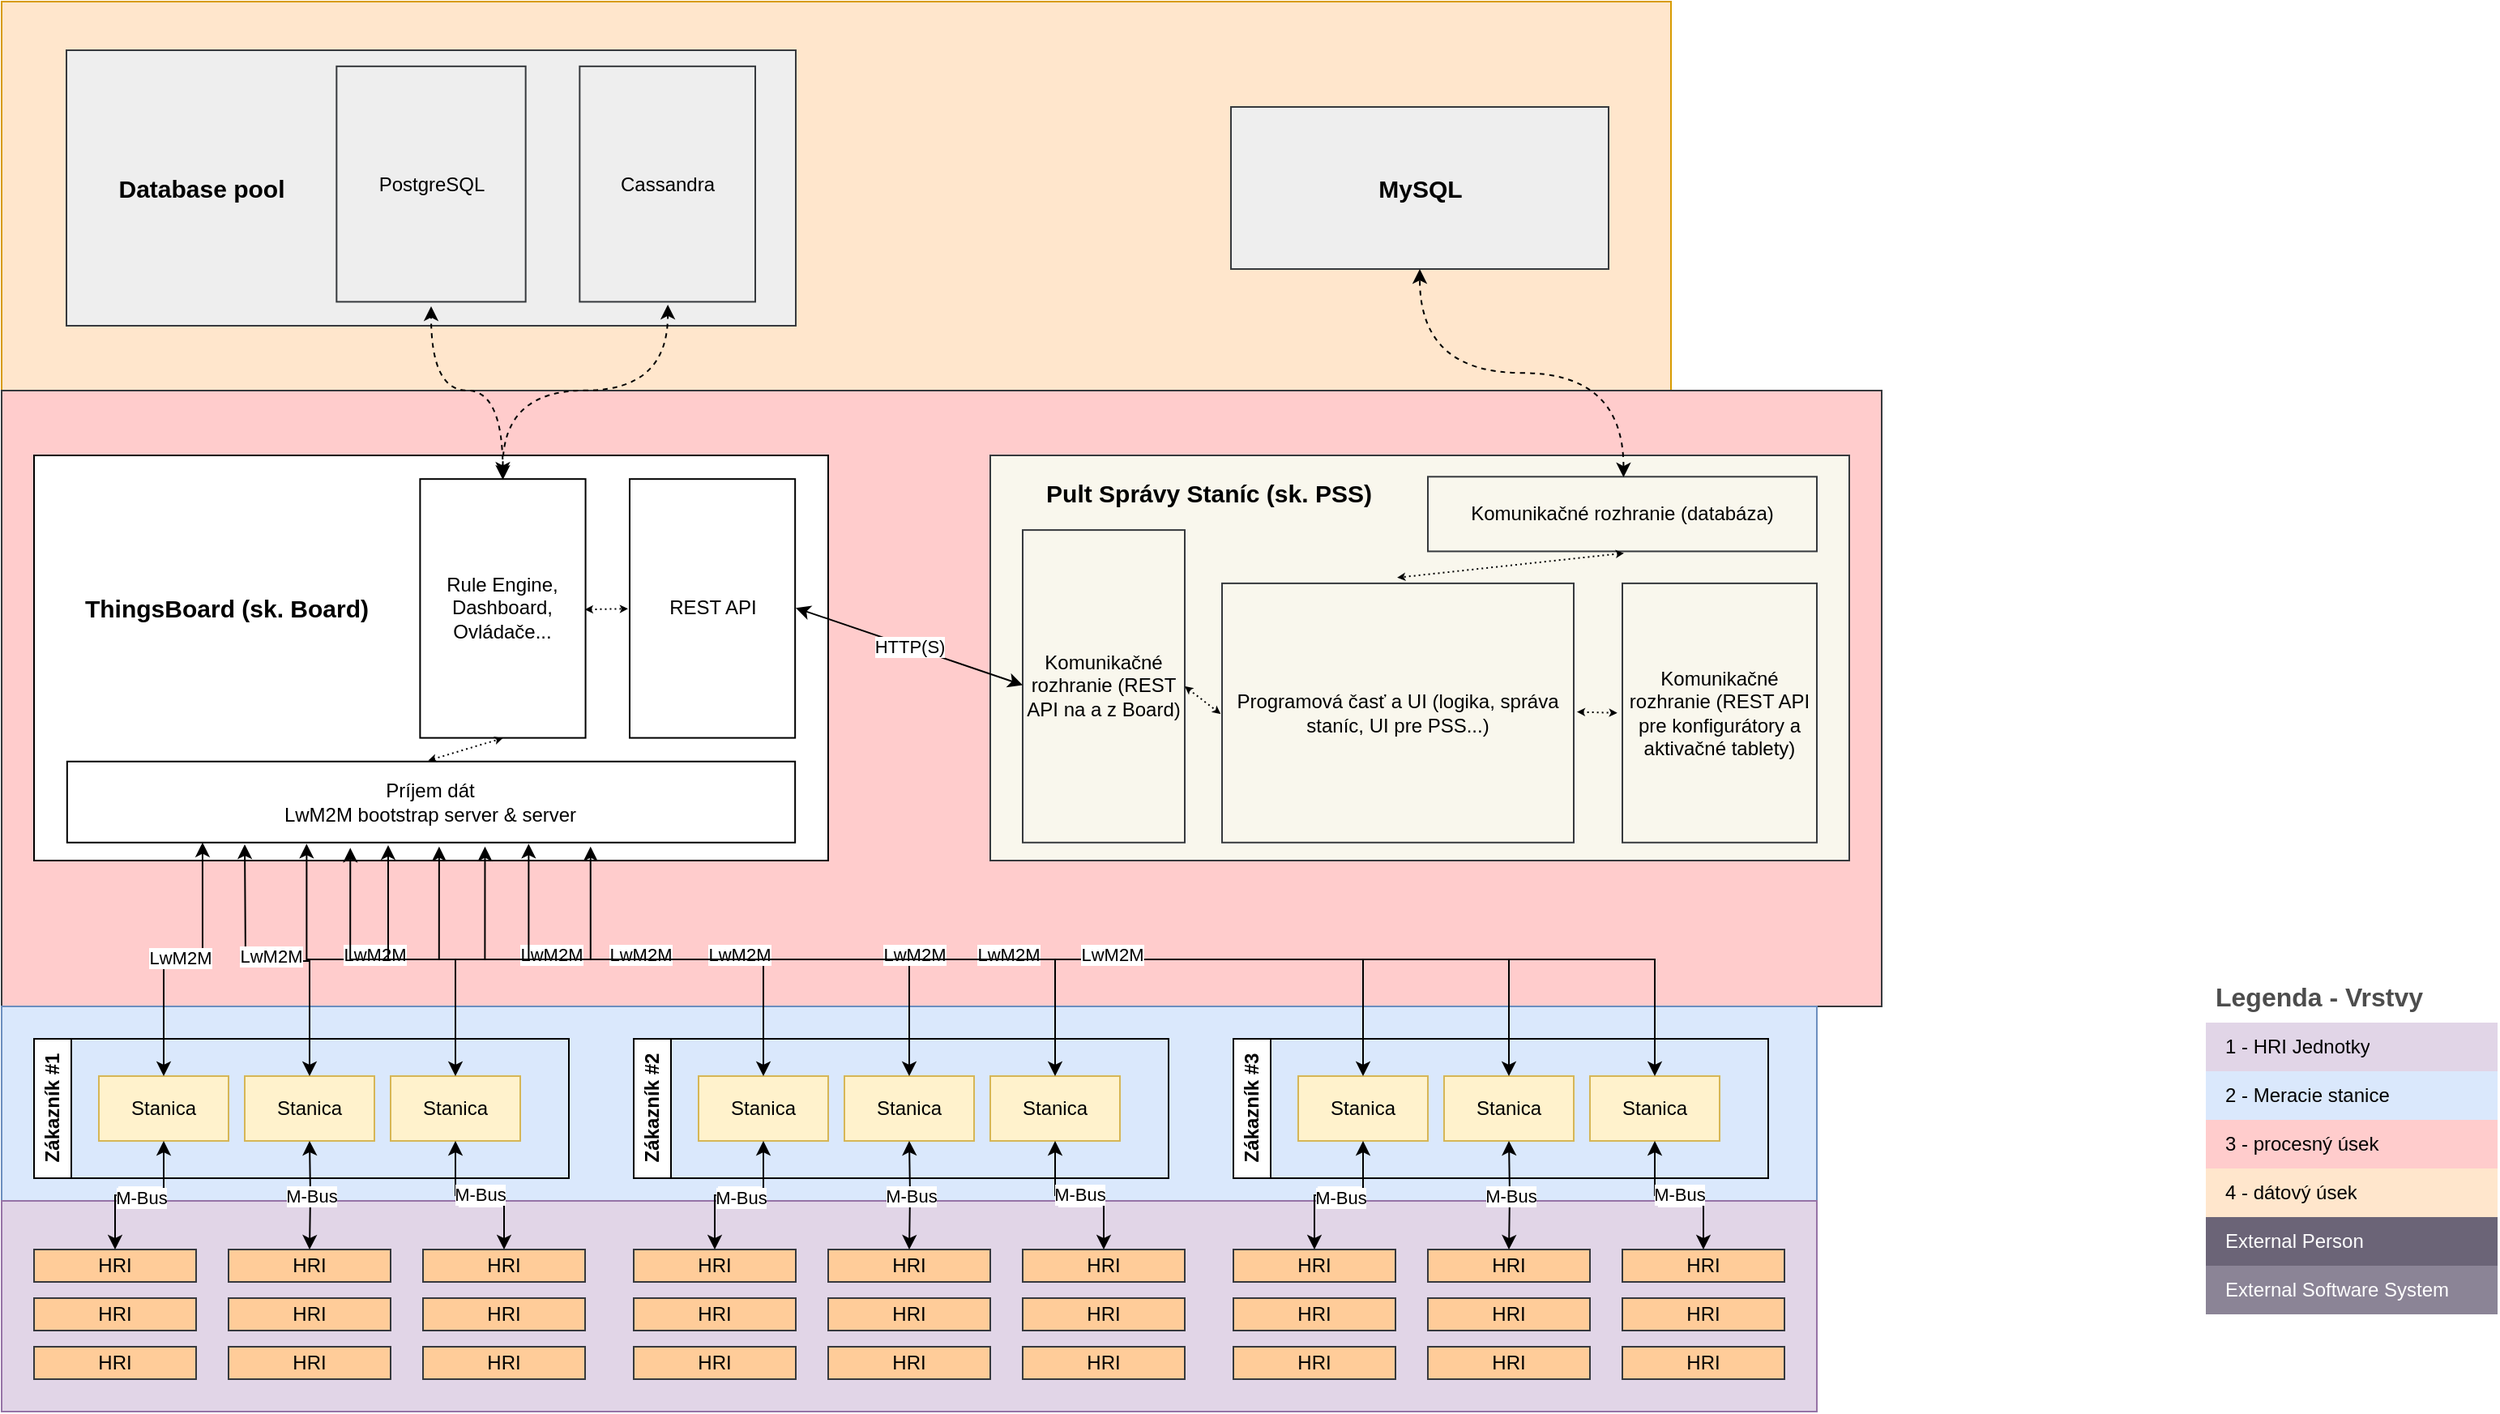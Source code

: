 <mxfile version="21.6.9" type="github">
  <diagram name="Page-1" id="n-vTJbwa5jrU47sz1mU_">
    <mxGraphModel dx="1687" dy="920" grid="1" gridSize="10" guides="1" tooltips="1" connect="1" arrows="1" fold="1" page="1" pageScale="1" pageWidth="1654" pageHeight="1169" math="0" shadow="0">
      <root>
        <mxCell id="0" />
        <mxCell id="1" parent="0" />
        <mxCell id="oxmaoGViPWF4fEeADS45-132" value="" style="rounded=0;whiteSpace=wrap;html=1;fillColor=#ffe6cc;strokeColor=#d79b00;" vertex="1" parent="1">
          <mxGeometry x="30" y="240" width="1030" height="240" as="geometry" />
        </mxCell>
        <mxCell id="oxmaoGViPWF4fEeADS45-131" value="" style="rounded=0;whiteSpace=wrap;html=1;fillColor=#ffcccc;strokeColor=#36393d;" vertex="1" parent="1">
          <mxGeometry x="30" y="480" width="1160" height="380" as="geometry" />
        </mxCell>
        <mxCell id="oxmaoGViPWF4fEeADS45-92" value="" style="rounded=0;whiteSpace=wrap;html=1;fillColor=#dae8fc;strokeColor=#6c8ebf;" vertex="1" parent="1">
          <mxGeometry x="30" y="860" width="1120" height="120" as="geometry" />
        </mxCell>
        <mxCell id="oxmaoGViPWF4fEeADS45-91" value="" style="rounded=0;whiteSpace=wrap;html=1;fillColor=#e1d5e7;strokeColor=#9673a6;" vertex="1" parent="1">
          <mxGeometry x="30" y="980" width="1120" height="130" as="geometry" />
        </mxCell>
        <mxCell id="oxmaoGViPWF4fEeADS45-1" value="Zákazník #1" style="swimlane;horizontal=0;whiteSpace=wrap;html=1;" vertex="1" parent="1">
          <mxGeometry x="50" y="880" width="330" height="86" as="geometry" />
        </mxCell>
        <mxCell id="oxmaoGViPWF4fEeADS45-14" value="Stanica" style="whiteSpace=wrap;html=1;align=center;fillColor=#fff2cc;strokeColor=#d6b656;" vertex="1" parent="oxmaoGViPWF4fEeADS45-1">
          <mxGeometry x="40" y="23" width="80" height="40" as="geometry" />
        </mxCell>
        <mxCell id="oxmaoGViPWF4fEeADS45-17" value="Stanica" style="whiteSpace=wrap;html=1;align=center;fillColor=#fff2cc;strokeColor=#d6b656;" vertex="1" parent="oxmaoGViPWF4fEeADS45-1">
          <mxGeometry x="130" y="23" width="80" height="40" as="geometry" />
        </mxCell>
        <mxCell id="oxmaoGViPWF4fEeADS45-18" value="Stanica" style="whiteSpace=wrap;html=1;align=center;fillColor=#fff2cc;strokeColor=#d6b656;" vertex="1" parent="oxmaoGViPWF4fEeADS45-1">
          <mxGeometry x="220" y="23" width="80" height="40" as="geometry" />
        </mxCell>
        <mxCell id="oxmaoGViPWF4fEeADS45-15" value="" style="group" vertex="1" connectable="0" parent="1">
          <mxGeometry x="50" y="1010" width="100" height="80" as="geometry" />
        </mxCell>
        <mxCell id="oxmaoGViPWF4fEeADS45-9" value="HRI" style="whiteSpace=wrap;html=1;align=center;fillColor=#ffcc99;strokeColor=#36393d;" vertex="1" parent="oxmaoGViPWF4fEeADS45-15">
          <mxGeometry width="100" height="20" as="geometry" />
        </mxCell>
        <mxCell id="oxmaoGViPWF4fEeADS45-10" value="HRI" style="whiteSpace=wrap;html=1;align=center;fillColor=#ffcc99;strokeColor=#36393d;" vertex="1" parent="oxmaoGViPWF4fEeADS45-15">
          <mxGeometry y="30" width="100" height="20" as="geometry" />
        </mxCell>
        <mxCell id="oxmaoGViPWF4fEeADS45-11" value="HRI" style="whiteSpace=wrap;html=1;align=center;fillColor=#ffcc99;strokeColor=#36393d;" vertex="1" parent="oxmaoGViPWF4fEeADS45-15">
          <mxGeometry y="60" width="100" height="20" as="geometry" />
        </mxCell>
        <mxCell id="oxmaoGViPWF4fEeADS45-20" value="" style="group" vertex="1" connectable="0" parent="1">
          <mxGeometry x="170" y="1010" width="100" height="80" as="geometry" />
        </mxCell>
        <mxCell id="oxmaoGViPWF4fEeADS45-21" value="HRI" style="whiteSpace=wrap;html=1;align=center;fillColor=#ffcc99;strokeColor=#36393d;" vertex="1" parent="oxmaoGViPWF4fEeADS45-20">
          <mxGeometry width="100" height="20" as="geometry" />
        </mxCell>
        <mxCell id="oxmaoGViPWF4fEeADS45-22" value="HRI" style="whiteSpace=wrap;html=1;align=center;fillColor=#ffcc99;strokeColor=#36393d;" vertex="1" parent="oxmaoGViPWF4fEeADS45-20">
          <mxGeometry y="30" width="100" height="20" as="geometry" />
        </mxCell>
        <mxCell id="oxmaoGViPWF4fEeADS45-23" value="HRI" style="whiteSpace=wrap;html=1;align=center;fillColor=#ffcc99;strokeColor=#36393d;" vertex="1" parent="oxmaoGViPWF4fEeADS45-20">
          <mxGeometry y="60" width="100" height="20" as="geometry" />
        </mxCell>
        <mxCell id="oxmaoGViPWF4fEeADS45-24" value="" style="group" vertex="1" connectable="0" parent="1">
          <mxGeometry x="290" y="1010" width="100" height="80" as="geometry" />
        </mxCell>
        <mxCell id="oxmaoGViPWF4fEeADS45-25" value="HRI" style="whiteSpace=wrap;html=1;align=center;fillColor=#ffcc99;strokeColor=#36393d;" vertex="1" parent="oxmaoGViPWF4fEeADS45-24">
          <mxGeometry width="100" height="20" as="geometry" />
        </mxCell>
        <mxCell id="oxmaoGViPWF4fEeADS45-26" value="HRI" style="whiteSpace=wrap;html=1;align=center;fillColor=#ffcc99;strokeColor=#36393d;" vertex="1" parent="oxmaoGViPWF4fEeADS45-24">
          <mxGeometry y="30" width="100" height="20" as="geometry" />
        </mxCell>
        <mxCell id="oxmaoGViPWF4fEeADS45-27" value="HRI" style="whiteSpace=wrap;html=1;align=center;fillColor=#ffcc99;strokeColor=#36393d;" vertex="1" parent="oxmaoGViPWF4fEeADS45-24">
          <mxGeometry y="60" width="100" height="20" as="geometry" />
        </mxCell>
        <mxCell id="oxmaoGViPWF4fEeADS45-30" value="" style="endArrow=classic;html=1;rounded=0;exitX=0.5;exitY=0;exitDx=0;exitDy=0;entryX=0.5;entryY=1;entryDx=0;entryDy=0;edgeStyle=orthogonalEdgeStyle;startArrow=classic;startFill=1;" edge="1" parent="1" source="oxmaoGViPWF4fEeADS45-9" target="oxmaoGViPWF4fEeADS45-14">
          <mxGeometry relative="1" as="geometry">
            <mxPoint x="100" y="990" as="sourcePoint" />
            <mxPoint x="200" y="990" as="targetPoint" />
          </mxGeometry>
        </mxCell>
        <mxCell id="oxmaoGViPWF4fEeADS45-31" value="Label" style="edgeLabel;resizable=0;html=1;align=center;verticalAlign=middle;" connectable="0" vertex="1" parent="oxmaoGViPWF4fEeADS45-30">
          <mxGeometry relative="1" as="geometry" />
        </mxCell>
        <mxCell id="oxmaoGViPWF4fEeADS45-32" value="M-Bus" style="edgeLabel;html=1;align=center;verticalAlign=middle;resizable=0;points=[];" vertex="1" connectable="0" parent="oxmaoGViPWF4fEeADS45-30">
          <mxGeometry x="0.012" y="-1" relative="1" as="geometry">
            <mxPoint as="offset" />
          </mxGeometry>
        </mxCell>
        <mxCell id="oxmaoGViPWF4fEeADS45-34" value="" style="endArrow=classic;html=1;rounded=0;entryX=0.5;entryY=1;entryDx=0;entryDy=0;edgeStyle=orthogonalEdgeStyle;startArrow=classic;startFill=1;" edge="1" parent="1" target="oxmaoGViPWF4fEeADS45-17">
          <mxGeometry relative="1" as="geometry">
            <mxPoint x="220" y="1010" as="sourcePoint" />
            <mxPoint x="190" y="950" as="targetPoint" />
          </mxGeometry>
        </mxCell>
        <mxCell id="oxmaoGViPWF4fEeADS45-35" value="Label" style="edgeLabel;resizable=0;html=1;align=center;verticalAlign=middle;" connectable="0" vertex="1" parent="oxmaoGViPWF4fEeADS45-34">
          <mxGeometry relative="1" as="geometry" />
        </mxCell>
        <mxCell id="oxmaoGViPWF4fEeADS45-36" value="M-Bus" style="edgeLabel;html=1;align=center;verticalAlign=middle;resizable=0;points=[];" vertex="1" connectable="0" parent="oxmaoGViPWF4fEeADS45-34">
          <mxGeometry x="0.012" y="-1" relative="1" as="geometry">
            <mxPoint as="offset" />
          </mxGeometry>
        </mxCell>
        <mxCell id="oxmaoGViPWF4fEeADS45-37" value="" style="endArrow=classic;html=1;rounded=0;entryX=0.5;entryY=1;entryDx=0;entryDy=0;edgeStyle=orthogonalEdgeStyle;startArrow=classic;startFill=1;exitX=0.5;exitY=0;exitDx=0;exitDy=0;" edge="1" parent="1" source="oxmaoGViPWF4fEeADS45-25" target="oxmaoGViPWF4fEeADS45-18">
          <mxGeometry relative="1" as="geometry">
            <mxPoint x="230" y="1020" as="sourcePoint" />
            <mxPoint x="230" y="950" as="targetPoint" />
          </mxGeometry>
        </mxCell>
        <mxCell id="oxmaoGViPWF4fEeADS45-38" value="Label" style="edgeLabel;resizable=0;html=1;align=center;verticalAlign=middle;" connectable="0" vertex="1" parent="oxmaoGViPWF4fEeADS45-37">
          <mxGeometry relative="1" as="geometry" />
        </mxCell>
        <mxCell id="oxmaoGViPWF4fEeADS45-39" value="M-Bus" style="edgeLabel;html=1;align=center;verticalAlign=middle;resizable=0;points=[];" vertex="1" connectable="0" parent="oxmaoGViPWF4fEeADS45-37">
          <mxGeometry x="0.012" y="-1" relative="1" as="geometry">
            <mxPoint as="offset" />
          </mxGeometry>
        </mxCell>
        <mxCell id="oxmaoGViPWF4fEeADS45-41" value="Zákazník #2" style="swimlane;horizontal=0;whiteSpace=wrap;html=1;" vertex="1" parent="1">
          <mxGeometry x="420" y="880" width="330" height="86" as="geometry" />
        </mxCell>
        <mxCell id="oxmaoGViPWF4fEeADS45-42" value="Stanica" style="whiteSpace=wrap;html=1;align=center;fillColor=#fff2cc;strokeColor=#d6b656;" vertex="1" parent="oxmaoGViPWF4fEeADS45-41">
          <mxGeometry x="40" y="23" width="80" height="40" as="geometry" />
        </mxCell>
        <mxCell id="oxmaoGViPWF4fEeADS45-43" value="Stanica" style="whiteSpace=wrap;html=1;align=center;fillColor=#fff2cc;strokeColor=#d6b656;" vertex="1" parent="oxmaoGViPWF4fEeADS45-41">
          <mxGeometry x="130" y="23" width="80" height="40" as="geometry" />
        </mxCell>
        <mxCell id="oxmaoGViPWF4fEeADS45-44" value="Stanica" style="whiteSpace=wrap;html=1;align=center;fillColor=#fff2cc;strokeColor=#d6b656;" vertex="1" parent="oxmaoGViPWF4fEeADS45-41">
          <mxGeometry x="220" y="23" width="80" height="40" as="geometry" />
        </mxCell>
        <mxCell id="oxmaoGViPWF4fEeADS45-45" value="" style="group" vertex="1" connectable="0" parent="1">
          <mxGeometry x="420" y="1010" width="100" height="80" as="geometry" />
        </mxCell>
        <mxCell id="oxmaoGViPWF4fEeADS45-46" value="HRI" style="whiteSpace=wrap;html=1;align=center;fillColor=#ffcc99;strokeColor=#36393d;" vertex="1" parent="oxmaoGViPWF4fEeADS45-45">
          <mxGeometry width="100" height="20" as="geometry" />
        </mxCell>
        <mxCell id="oxmaoGViPWF4fEeADS45-47" value="HRI" style="whiteSpace=wrap;html=1;align=center;fillColor=#ffcc99;strokeColor=#36393d;" vertex="1" parent="oxmaoGViPWF4fEeADS45-45">
          <mxGeometry y="30" width="100" height="20" as="geometry" />
        </mxCell>
        <mxCell id="oxmaoGViPWF4fEeADS45-48" value="HRI" style="whiteSpace=wrap;html=1;align=center;fillColor=#ffcc99;strokeColor=#36393d;" vertex="1" parent="oxmaoGViPWF4fEeADS45-45">
          <mxGeometry y="60" width="100" height="20" as="geometry" />
        </mxCell>
        <mxCell id="oxmaoGViPWF4fEeADS45-49" value="" style="group" vertex="1" connectable="0" parent="1">
          <mxGeometry x="540" y="1010" width="100" height="80" as="geometry" />
        </mxCell>
        <mxCell id="oxmaoGViPWF4fEeADS45-50" value="HRI" style="whiteSpace=wrap;html=1;align=center;fillColor=#ffcc99;strokeColor=#36393d;" vertex="1" parent="oxmaoGViPWF4fEeADS45-49">
          <mxGeometry width="100" height="20" as="geometry" />
        </mxCell>
        <mxCell id="oxmaoGViPWF4fEeADS45-51" value="HRI" style="whiteSpace=wrap;html=1;align=center;fillColor=#ffcc99;strokeColor=#36393d;" vertex="1" parent="oxmaoGViPWF4fEeADS45-49">
          <mxGeometry y="30" width="100" height="20" as="geometry" />
        </mxCell>
        <mxCell id="oxmaoGViPWF4fEeADS45-52" value="HRI" style="whiteSpace=wrap;html=1;align=center;fillColor=#ffcc99;strokeColor=#36393d;" vertex="1" parent="oxmaoGViPWF4fEeADS45-49">
          <mxGeometry y="60" width="100" height="20" as="geometry" />
        </mxCell>
        <mxCell id="oxmaoGViPWF4fEeADS45-53" value="" style="group" vertex="1" connectable="0" parent="1">
          <mxGeometry x="660" y="1010" width="100" height="80" as="geometry" />
        </mxCell>
        <mxCell id="oxmaoGViPWF4fEeADS45-54" value="HRI" style="whiteSpace=wrap;html=1;align=center;fillColor=#ffcc99;strokeColor=#36393d;" vertex="1" parent="oxmaoGViPWF4fEeADS45-53">
          <mxGeometry width="100" height="20" as="geometry" />
        </mxCell>
        <mxCell id="oxmaoGViPWF4fEeADS45-55" value="HRI" style="whiteSpace=wrap;html=1;align=center;fillColor=#ffcc99;strokeColor=#36393d;" vertex="1" parent="oxmaoGViPWF4fEeADS45-53">
          <mxGeometry y="30" width="100" height="20" as="geometry" />
        </mxCell>
        <mxCell id="oxmaoGViPWF4fEeADS45-56" value="HRI" style="whiteSpace=wrap;html=1;align=center;fillColor=#ffcc99;strokeColor=#36393d;" vertex="1" parent="oxmaoGViPWF4fEeADS45-53">
          <mxGeometry y="60" width="100" height="20" as="geometry" />
        </mxCell>
        <mxCell id="oxmaoGViPWF4fEeADS45-57" value="" style="endArrow=classic;html=1;rounded=0;exitX=0.5;exitY=0;exitDx=0;exitDy=0;entryX=0.5;entryY=1;entryDx=0;entryDy=0;edgeStyle=orthogonalEdgeStyle;startArrow=classic;startFill=1;" edge="1" parent="1" source="oxmaoGViPWF4fEeADS45-46" target="oxmaoGViPWF4fEeADS45-42">
          <mxGeometry relative="1" as="geometry">
            <mxPoint x="470" y="990" as="sourcePoint" />
            <mxPoint x="570" y="990" as="targetPoint" />
          </mxGeometry>
        </mxCell>
        <mxCell id="oxmaoGViPWF4fEeADS45-58" value="Label" style="edgeLabel;resizable=0;html=1;align=center;verticalAlign=middle;" connectable="0" vertex="1" parent="oxmaoGViPWF4fEeADS45-57">
          <mxGeometry relative="1" as="geometry" />
        </mxCell>
        <mxCell id="oxmaoGViPWF4fEeADS45-59" value="M-Bus" style="edgeLabel;html=1;align=center;verticalAlign=middle;resizable=0;points=[];" vertex="1" connectable="0" parent="oxmaoGViPWF4fEeADS45-57">
          <mxGeometry x="0.012" y="-1" relative="1" as="geometry">
            <mxPoint as="offset" />
          </mxGeometry>
        </mxCell>
        <mxCell id="oxmaoGViPWF4fEeADS45-60" value="" style="endArrow=classic;html=1;rounded=0;entryX=0.5;entryY=1;entryDx=0;entryDy=0;edgeStyle=orthogonalEdgeStyle;startArrow=classic;startFill=1;" edge="1" parent="1" target="oxmaoGViPWF4fEeADS45-43">
          <mxGeometry relative="1" as="geometry">
            <mxPoint x="590" y="1010" as="sourcePoint" />
            <mxPoint x="560" y="950" as="targetPoint" />
          </mxGeometry>
        </mxCell>
        <mxCell id="oxmaoGViPWF4fEeADS45-61" value="Label" style="edgeLabel;resizable=0;html=1;align=center;verticalAlign=middle;" connectable="0" vertex="1" parent="oxmaoGViPWF4fEeADS45-60">
          <mxGeometry relative="1" as="geometry" />
        </mxCell>
        <mxCell id="oxmaoGViPWF4fEeADS45-62" value="M-Bus" style="edgeLabel;html=1;align=center;verticalAlign=middle;resizable=0;points=[];" vertex="1" connectable="0" parent="oxmaoGViPWF4fEeADS45-60">
          <mxGeometry x="0.012" y="-1" relative="1" as="geometry">
            <mxPoint as="offset" />
          </mxGeometry>
        </mxCell>
        <mxCell id="oxmaoGViPWF4fEeADS45-63" value="" style="endArrow=classic;html=1;rounded=0;entryX=0.5;entryY=1;entryDx=0;entryDy=0;edgeStyle=orthogonalEdgeStyle;startArrow=classic;startFill=1;exitX=0.5;exitY=0;exitDx=0;exitDy=0;" edge="1" parent="1" source="oxmaoGViPWF4fEeADS45-54" target="oxmaoGViPWF4fEeADS45-44">
          <mxGeometry relative="1" as="geometry">
            <mxPoint x="600" y="1020" as="sourcePoint" />
            <mxPoint x="600" y="950" as="targetPoint" />
          </mxGeometry>
        </mxCell>
        <mxCell id="oxmaoGViPWF4fEeADS45-64" value="Label" style="edgeLabel;resizable=0;html=1;align=center;verticalAlign=middle;" connectable="0" vertex="1" parent="oxmaoGViPWF4fEeADS45-63">
          <mxGeometry relative="1" as="geometry" />
        </mxCell>
        <mxCell id="oxmaoGViPWF4fEeADS45-65" value="M-Bus" style="edgeLabel;html=1;align=center;verticalAlign=middle;resizable=0;points=[];" vertex="1" connectable="0" parent="oxmaoGViPWF4fEeADS45-63">
          <mxGeometry x="0.012" y="-1" relative="1" as="geometry">
            <mxPoint as="offset" />
          </mxGeometry>
        </mxCell>
        <mxCell id="oxmaoGViPWF4fEeADS45-66" value="Zákazník #3" style="swimlane;horizontal=0;whiteSpace=wrap;html=1;" vertex="1" parent="1">
          <mxGeometry x="790" y="880" width="330" height="86" as="geometry" />
        </mxCell>
        <mxCell id="oxmaoGViPWF4fEeADS45-67" value="Stanica" style="whiteSpace=wrap;html=1;align=center;fillColor=#fff2cc;strokeColor=#d6b656;" vertex="1" parent="oxmaoGViPWF4fEeADS45-66">
          <mxGeometry x="40" y="23" width="80" height="40" as="geometry" />
        </mxCell>
        <mxCell id="oxmaoGViPWF4fEeADS45-68" value="Stanica" style="whiteSpace=wrap;html=1;align=center;fillColor=#fff2cc;strokeColor=#d6b656;" vertex="1" parent="oxmaoGViPWF4fEeADS45-66">
          <mxGeometry x="130" y="23" width="80" height="40" as="geometry" />
        </mxCell>
        <mxCell id="oxmaoGViPWF4fEeADS45-69" value="Stanica" style="whiteSpace=wrap;html=1;align=center;fillColor=#fff2cc;strokeColor=#d6b656;" vertex="1" parent="oxmaoGViPWF4fEeADS45-66">
          <mxGeometry x="220" y="23" width="80" height="40" as="geometry" />
        </mxCell>
        <mxCell id="oxmaoGViPWF4fEeADS45-70" value="" style="group" vertex="1" connectable="0" parent="1">
          <mxGeometry x="790" y="1010" width="100" height="80" as="geometry" />
        </mxCell>
        <mxCell id="oxmaoGViPWF4fEeADS45-71" value="HRI" style="whiteSpace=wrap;html=1;align=center;fillColor=#ffcc99;strokeColor=#36393d;" vertex="1" parent="oxmaoGViPWF4fEeADS45-70">
          <mxGeometry width="100" height="20" as="geometry" />
        </mxCell>
        <mxCell id="oxmaoGViPWF4fEeADS45-72" value="HRI" style="whiteSpace=wrap;html=1;align=center;fillColor=#ffcc99;strokeColor=#36393d;" vertex="1" parent="oxmaoGViPWF4fEeADS45-70">
          <mxGeometry y="30" width="100" height="20" as="geometry" />
        </mxCell>
        <mxCell id="oxmaoGViPWF4fEeADS45-73" value="HRI" style="whiteSpace=wrap;html=1;align=center;fillColor=#ffcc99;strokeColor=#36393d;" vertex="1" parent="oxmaoGViPWF4fEeADS45-70">
          <mxGeometry y="60" width="100" height="20" as="geometry" />
        </mxCell>
        <mxCell id="oxmaoGViPWF4fEeADS45-74" value="" style="group" vertex="1" connectable="0" parent="1">
          <mxGeometry x="910" y="1010" width="100" height="80" as="geometry" />
        </mxCell>
        <mxCell id="oxmaoGViPWF4fEeADS45-75" value="HRI" style="whiteSpace=wrap;html=1;align=center;fillColor=#ffcc99;strokeColor=#36393d;" vertex="1" parent="oxmaoGViPWF4fEeADS45-74">
          <mxGeometry width="100" height="20" as="geometry" />
        </mxCell>
        <mxCell id="oxmaoGViPWF4fEeADS45-76" value="HRI" style="whiteSpace=wrap;html=1;align=center;fillColor=#ffcc99;strokeColor=#36393d;" vertex="1" parent="oxmaoGViPWF4fEeADS45-74">
          <mxGeometry y="30" width="100" height="20" as="geometry" />
        </mxCell>
        <mxCell id="oxmaoGViPWF4fEeADS45-77" value="HRI" style="whiteSpace=wrap;html=1;align=center;fillColor=#ffcc99;strokeColor=#36393d;" vertex="1" parent="oxmaoGViPWF4fEeADS45-74">
          <mxGeometry y="60" width="100" height="20" as="geometry" />
        </mxCell>
        <mxCell id="oxmaoGViPWF4fEeADS45-78" value="" style="group" vertex="1" connectable="0" parent="1">
          <mxGeometry x="1030" y="1010" width="100" height="80" as="geometry" />
        </mxCell>
        <mxCell id="oxmaoGViPWF4fEeADS45-79" value="HRI" style="whiteSpace=wrap;html=1;align=center;fillColor=#ffcc99;strokeColor=#36393d;" vertex="1" parent="oxmaoGViPWF4fEeADS45-78">
          <mxGeometry width="100" height="20" as="geometry" />
        </mxCell>
        <mxCell id="oxmaoGViPWF4fEeADS45-80" value="HRI" style="whiteSpace=wrap;html=1;align=center;fillColor=#ffcc99;strokeColor=#36393d;" vertex="1" parent="oxmaoGViPWF4fEeADS45-78">
          <mxGeometry y="30" width="100" height="20" as="geometry" />
        </mxCell>
        <mxCell id="oxmaoGViPWF4fEeADS45-81" value="HRI" style="whiteSpace=wrap;html=1;align=center;fillColor=#ffcc99;strokeColor=#36393d;" vertex="1" parent="oxmaoGViPWF4fEeADS45-78">
          <mxGeometry y="60" width="100" height="20" as="geometry" />
        </mxCell>
        <mxCell id="oxmaoGViPWF4fEeADS45-82" value="" style="endArrow=classic;html=1;rounded=0;exitX=0.5;exitY=0;exitDx=0;exitDy=0;entryX=0.5;entryY=1;entryDx=0;entryDy=0;edgeStyle=orthogonalEdgeStyle;startArrow=classic;startFill=1;" edge="1" parent="1" source="oxmaoGViPWF4fEeADS45-71" target="oxmaoGViPWF4fEeADS45-67">
          <mxGeometry relative="1" as="geometry">
            <mxPoint x="840" y="990" as="sourcePoint" />
            <mxPoint x="940" y="990" as="targetPoint" />
          </mxGeometry>
        </mxCell>
        <mxCell id="oxmaoGViPWF4fEeADS45-83" value="Label" style="edgeLabel;resizable=0;html=1;align=center;verticalAlign=middle;" connectable="0" vertex="1" parent="oxmaoGViPWF4fEeADS45-82">
          <mxGeometry relative="1" as="geometry" />
        </mxCell>
        <mxCell id="oxmaoGViPWF4fEeADS45-84" value="M-Bus" style="edgeLabel;html=1;align=center;verticalAlign=middle;resizable=0;points=[];" vertex="1" connectable="0" parent="oxmaoGViPWF4fEeADS45-82">
          <mxGeometry x="0.012" y="-1" relative="1" as="geometry">
            <mxPoint as="offset" />
          </mxGeometry>
        </mxCell>
        <mxCell id="oxmaoGViPWF4fEeADS45-85" value="" style="endArrow=classic;html=1;rounded=0;entryX=0.5;entryY=1;entryDx=0;entryDy=0;edgeStyle=orthogonalEdgeStyle;startArrow=classic;startFill=1;" edge="1" parent="1" target="oxmaoGViPWF4fEeADS45-68">
          <mxGeometry relative="1" as="geometry">
            <mxPoint x="960" y="1010" as="sourcePoint" />
            <mxPoint x="930" y="950" as="targetPoint" />
          </mxGeometry>
        </mxCell>
        <mxCell id="oxmaoGViPWF4fEeADS45-86" value="Label" style="edgeLabel;resizable=0;html=1;align=center;verticalAlign=middle;" connectable="0" vertex="1" parent="oxmaoGViPWF4fEeADS45-85">
          <mxGeometry relative="1" as="geometry" />
        </mxCell>
        <mxCell id="oxmaoGViPWF4fEeADS45-87" value="M-Bus" style="edgeLabel;html=1;align=center;verticalAlign=middle;resizable=0;points=[];" vertex="1" connectable="0" parent="oxmaoGViPWF4fEeADS45-85">
          <mxGeometry x="0.012" y="-1" relative="1" as="geometry">
            <mxPoint as="offset" />
          </mxGeometry>
        </mxCell>
        <mxCell id="oxmaoGViPWF4fEeADS45-88" value="" style="endArrow=classic;html=1;rounded=0;entryX=0.5;entryY=1;entryDx=0;entryDy=0;edgeStyle=orthogonalEdgeStyle;startArrow=classic;startFill=1;exitX=0.5;exitY=0;exitDx=0;exitDy=0;" edge="1" parent="1" source="oxmaoGViPWF4fEeADS45-79" target="oxmaoGViPWF4fEeADS45-69">
          <mxGeometry relative="1" as="geometry">
            <mxPoint x="970" y="1020" as="sourcePoint" />
            <mxPoint x="970" y="950" as="targetPoint" />
          </mxGeometry>
        </mxCell>
        <mxCell id="oxmaoGViPWF4fEeADS45-89" value="Label" style="edgeLabel;resizable=0;html=1;align=center;verticalAlign=middle;" connectable="0" vertex="1" parent="oxmaoGViPWF4fEeADS45-88">
          <mxGeometry relative="1" as="geometry" />
        </mxCell>
        <mxCell id="oxmaoGViPWF4fEeADS45-90" value="M-Bus" style="edgeLabel;html=1;align=center;verticalAlign=middle;resizable=0;points=[];" vertex="1" connectable="0" parent="oxmaoGViPWF4fEeADS45-88">
          <mxGeometry x="0.012" y="-1" relative="1" as="geometry">
            <mxPoint as="offset" />
          </mxGeometry>
        </mxCell>
        <mxCell id="oxmaoGViPWF4fEeADS45-93" value="Legenda - Vrstvy" style="shape=table;startSize=30;container=1;collapsible=0;childLayout=tableLayout;fontSize=16;align=left;verticalAlign=top;fillColor=none;strokeColor=none;fontColor=#4D4D4D;fontStyle=1;spacingLeft=6;spacing=0;resizable=0;" vertex="1" parent="1">
          <mxGeometry x="1390" y="840" width="180" height="210" as="geometry" />
        </mxCell>
        <mxCell id="oxmaoGViPWF4fEeADS45-94" value="" style="shape=tableRow;horizontal=0;startSize=0;swimlaneHead=0;swimlaneBody=0;strokeColor=inherit;top=0;left=0;bottom=0;right=0;collapsible=0;dropTarget=0;fillColor=none;points=[[0,0.5],[1,0.5]];portConstraint=eastwest;fontSize=12;" vertex="1" parent="oxmaoGViPWF4fEeADS45-93">
          <mxGeometry y="30" width="180" height="30" as="geometry" />
        </mxCell>
        <mxCell id="oxmaoGViPWF4fEeADS45-95" value="1 - HRI Jednotky" style="shape=partialRectangle;html=1;whiteSpace=wrap;connectable=0;strokeColor=#9673a6;overflow=hidden;fillColor=#e1d5e7;top=0;left=0;bottom=0;right=0;pointerEvents=1;fontSize=12;align=left;spacingLeft=10;spacingRight=4;" vertex="1" parent="oxmaoGViPWF4fEeADS45-94">
          <mxGeometry width="180" height="30" as="geometry">
            <mxRectangle width="180" height="30" as="alternateBounds" />
          </mxGeometry>
        </mxCell>
        <mxCell id="oxmaoGViPWF4fEeADS45-96" value="" style="shape=tableRow;horizontal=0;startSize=0;swimlaneHead=0;swimlaneBody=0;strokeColor=inherit;top=0;left=0;bottom=0;right=0;collapsible=0;dropTarget=0;fillColor=none;points=[[0,0.5],[1,0.5]];portConstraint=eastwest;fontSize=12;" vertex="1" parent="oxmaoGViPWF4fEeADS45-93">
          <mxGeometry y="60" width="180" height="30" as="geometry" />
        </mxCell>
        <mxCell id="oxmaoGViPWF4fEeADS45-97" value="2 - Meracie stanice" style="shape=partialRectangle;html=1;whiteSpace=wrap;connectable=0;strokeColor=#6c8ebf;overflow=hidden;fillColor=#dae8fc;top=0;left=0;bottom=0;right=0;pointerEvents=1;fontSize=12;align=left;spacingLeft=10;spacingRight=4;" vertex="1" parent="oxmaoGViPWF4fEeADS45-96">
          <mxGeometry width="180" height="30" as="geometry">
            <mxRectangle width="180" height="30" as="alternateBounds" />
          </mxGeometry>
        </mxCell>
        <mxCell id="oxmaoGViPWF4fEeADS45-98" value="" style="shape=tableRow;horizontal=0;startSize=0;swimlaneHead=0;swimlaneBody=0;strokeColor=inherit;top=0;left=0;bottom=0;right=0;collapsible=0;dropTarget=0;fillColor=none;points=[[0,0.5],[1,0.5]];portConstraint=eastwest;fontSize=12;" vertex="1" parent="oxmaoGViPWF4fEeADS45-93">
          <mxGeometry y="90" width="180" height="30" as="geometry" />
        </mxCell>
        <mxCell id="oxmaoGViPWF4fEeADS45-99" value="3 - procesný úsek" style="shape=partialRectangle;html=1;whiteSpace=wrap;connectable=0;strokeColor=#36393d;overflow=hidden;fillColor=#ffcccc;top=0;left=0;bottom=0;right=0;pointerEvents=1;fontSize=12;align=left;spacingLeft=10;spacingRight=4;" vertex="1" parent="oxmaoGViPWF4fEeADS45-98">
          <mxGeometry width="180" height="30" as="geometry">
            <mxRectangle width="180" height="30" as="alternateBounds" />
          </mxGeometry>
        </mxCell>
        <mxCell id="oxmaoGViPWF4fEeADS45-100" value="" style="shape=tableRow;horizontal=0;startSize=0;swimlaneHead=0;swimlaneBody=0;strokeColor=inherit;top=0;left=0;bottom=0;right=0;collapsible=0;dropTarget=0;fillColor=none;points=[[0,0.5],[1,0.5]];portConstraint=eastwest;fontSize=12;" vertex="1" parent="oxmaoGViPWF4fEeADS45-93">
          <mxGeometry y="120" width="180" height="30" as="geometry" />
        </mxCell>
        <mxCell id="oxmaoGViPWF4fEeADS45-101" value="4 - dátový úsek" style="shape=partialRectangle;html=1;whiteSpace=wrap;connectable=0;strokeColor=#d79b00;overflow=hidden;fillColor=#ffe6cc;top=0;left=0;bottom=0;right=0;pointerEvents=1;fontSize=12;align=left;spacingLeft=10;spacingRight=4;" vertex="1" parent="oxmaoGViPWF4fEeADS45-100">
          <mxGeometry width="180" height="30" as="geometry">
            <mxRectangle width="180" height="30" as="alternateBounds" />
          </mxGeometry>
        </mxCell>
        <mxCell id="oxmaoGViPWF4fEeADS45-102" value="" style="shape=tableRow;horizontal=0;startSize=0;swimlaneHead=0;swimlaneBody=0;strokeColor=inherit;top=0;left=0;bottom=0;right=0;collapsible=0;dropTarget=0;fillColor=none;points=[[0,0.5],[1,0.5]];portConstraint=eastwest;fontSize=12;" vertex="1" parent="oxmaoGViPWF4fEeADS45-93">
          <mxGeometry y="150" width="180" height="30" as="geometry" />
        </mxCell>
        <mxCell id="oxmaoGViPWF4fEeADS45-103" value="External Person" style="shape=partialRectangle;html=1;whiteSpace=wrap;connectable=0;strokeColor=inherit;overflow=hidden;fillColor=#6b6477;top=0;left=0;bottom=0;right=0;pointerEvents=1;fontSize=12;align=left;fontColor=#FFFFFF;gradientColor=none;spacingLeft=10;spacingRight=4;" vertex="1" parent="oxmaoGViPWF4fEeADS45-102">
          <mxGeometry width="180" height="30" as="geometry">
            <mxRectangle width="180" height="30" as="alternateBounds" />
          </mxGeometry>
        </mxCell>
        <mxCell id="oxmaoGViPWF4fEeADS45-104" value="" style="shape=tableRow;horizontal=0;startSize=0;swimlaneHead=0;swimlaneBody=0;strokeColor=inherit;top=0;left=0;bottom=0;right=0;collapsible=0;dropTarget=0;fillColor=none;points=[[0,0.5],[1,0.5]];portConstraint=eastwest;fontSize=12;" vertex="1" parent="oxmaoGViPWF4fEeADS45-93">
          <mxGeometry y="180" width="180" height="30" as="geometry" />
        </mxCell>
        <mxCell id="oxmaoGViPWF4fEeADS45-105" value="External Software System" style="shape=partialRectangle;html=1;whiteSpace=wrap;connectable=0;strokeColor=inherit;overflow=hidden;fillColor=#8b8496;top=0;left=0;bottom=0;right=0;pointerEvents=1;fontSize=12;align=left;fontColor=#FFFFFF;gradientColor=none;spacingLeft=10;spacingRight=4;" vertex="1" parent="oxmaoGViPWF4fEeADS45-104">
          <mxGeometry width="180" height="30" as="geometry">
            <mxRectangle width="180" height="30" as="alternateBounds" />
          </mxGeometry>
        </mxCell>
        <mxCell id="oxmaoGViPWF4fEeADS45-106" value="" style="rounded=0;absoluteArcSize=1;html=1;arcSize=10;" vertex="1" parent="1">
          <mxGeometry x="50" y="520" width="490" height="250" as="geometry" />
        </mxCell>
        <mxCell id="oxmaoGViPWF4fEeADS45-107" value="&lt;span style=&quot;font-size: 15px;&quot;&gt;&lt;b&gt;ThingsBoard (sk. Board)&lt;/b&gt;&lt;/span&gt;" style="html=1;shape=mxgraph.er.anchor;whiteSpace=wrap;" vertex="1" parent="oxmaoGViPWF4fEeADS45-106">
          <mxGeometry width="238.194" height="188.889" as="geometry" />
        </mxCell>
        <mxCell id="oxmaoGViPWF4fEeADS45-108" value="Rule Engine, Dashboard, Ovládače..." style="rounded=0;absoluteArcSize=1;html=1;arcSize=10;whiteSpace=wrap;points=[];strokeColor=inherit;fillColor=inherit;" vertex="1" parent="oxmaoGViPWF4fEeADS45-106">
          <mxGeometry x="238.194" y="14.583" width="102.083" height="159.722" as="geometry" />
        </mxCell>
        <mxCell id="oxmaoGViPWF4fEeADS45-109" value="Príjem dát&lt;br&gt;LwM2M bootstrap server &amp;amp; server" style="rounded=0;absoluteArcSize=1;html=1;arcSize=10;whiteSpace=wrap;points=[];strokeColor=inherit;fillColor=inherit;" vertex="1" parent="oxmaoGViPWF4fEeADS45-106">
          <mxGeometry x="20.417" y="188.889" width="449.167" height="50" as="geometry" />
        </mxCell>
        <mxCell id="oxmaoGViPWF4fEeADS45-110" value="REST API" style="rounded=0;absoluteArcSize=1;html=1;arcSize=10;whiteSpace=wrap;points=[];strokeColor=inherit;fillColor=inherit;" vertex="1" parent="oxmaoGViPWF4fEeADS45-106">
          <mxGeometry x="367.5" y="14.583" width="102.083" height="159.722" as="geometry" />
        </mxCell>
        <mxCell id="oxmaoGViPWF4fEeADS45-153" value="" style="endArrow=classic;startArrow=classic;html=1;entryX=0.5;entryY=1.001;entryDx=0;entryDy=0;entryPerimeter=0;exitX=0.496;exitY=-0.012;exitDx=0;exitDy=0;exitPerimeter=0;dashed=1;dashPattern=1 2;endSize=2;startSize=2;rounded=0;" edge="1" parent="oxmaoGViPWF4fEeADS45-106" source="oxmaoGViPWF4fEeADS45-109" target="oxmaoGViPWF4fEeADS45-108">
          <mxGeometry width="50" height="50" relative="1" as="geometry">
            <mxPoint x="240" y="220" as="sourcePoint" />
            <mxPoint x="290" y="170" as="targetPoint" />
          </mxGeometry>
        </mxCell>
        <mxCell id="oxmaoGViPWF4fEeADS45-154" value="" style="endArrow=classic;startArrow=classic;html=1;entryX=-0.01;entryY=0.501;entryDx=0;entryDy=0;entryPerimeter=0;exitX=0.996;exitY=0.504;exitDx=0;exitDy=0;exitPerimeter=0;dashed=1;dashPattern=1 2;endSize=2;startSize=2;rounded=0;" edge="1" parent="oxmaoGViPWF4fEeADS45-106" source="oxmaoGViPWF4fEeADS45-108" target="oxmaoGViPWF4fEeADS45-110">
          <mxGeometry width="50" height="50" relative="1" as="geometry">
            <mxPoint x="253" y="198" as="sourcePoint" />
            <mxPoint x="299" y="184" as="targetPoint" />
          </mxGeometry>
        </mxCell>
        <mxCell id="oxmaoGViPWF4fEeADS45-111" value="" style="rounded=0;absoluteArcSize=1;html=1;arcSize=10;fillColor=#eeeeee;strokeColor=#36393d;" vertex="1" parent="1">
          <mxGeometry x="70" y="270" width="450" height="170" as="geometry" />
        </mxCell>
        <mxCell id="oxmaoGViPWF4fEeADS45-112" value="&lt;span style=&quot;font-size: 15px;&quot;&gt;&lt;b&gt;Database pool&lt;/b&gt;&lt;/span&gt;" style="html=1;shape=mxgraph.er.anchor;whiteSpace=wrap;" vertex="1" parent="oxmaoGViPWF4fEeADS45-111">
          <mxGeometry width="166.667" height="170" as="geometry" />
        </mxCell>
        <mxCell id="oxmaoGViPWF4fEeADS45-113" value="PostgreSQL" style="rounded=0;absoluteArcSize=1;html=1;arcSize=10;whiteSpace=wrap;points=[];strokeColor=inherit;fillColor=inherit;" vertex="1" parent="oxmaoGViPWF4fEeADS45-111">
          <mxGeometry x="166.667" y="9.919" width="116.667" height="145.298" as="geometry" />
        </mxCell>
        <mxCell id="oxmaoGViPWF4fEeADS45-115" value="Cassandra" style="rounded=0;absoluteArcSize=1;html=1;arcSize=10;whiteSpace=wrap;points=[];strokeColor=inherit;fillColor=inherit;" vertex="1" parent="oxmaoGViPWF4fEeADS45-111">
          <mxGeometry x="316.667" y="9.919" width="108.333" height="145.298" as="geometry" />
        </mxCell>
        <mxCell id="oxmaoGViPWF4fEeADS45-116" value="" style="endArrow=classic;startArrow=classic;html=1;entryX=0.5;entryY=1.019;entryDx=0;entryDy=0;entryPerimeter=0;exitX=0.5;exitY=0.003;exitDx=0;exitDy=0;exitPerimeter=0;edgeStyle=orthogonalEdgeStyle;dashed=1;curved=1;" edge="1" parent="1" source="oxmaoGViPWF4fEeADS45-108" target="oxmaoGViPWF4fEeADS45-113">
          <mxGeometry width="50" height="50" relative="1" as="geometry">
            <mxPoint x="440" y="350" as="sourcePoint" />
            <mxPoint x="440" y="340" as="targetPoint" />
          </mxGeometry>
        </mxCell>
        <mxCell id="oxmaoGViPWF4fEeADS45-117" value="" style="endArrow=classic;startArrow=classic;html=1;entryX=0.502;entryY=1.012;entryDx=0;entryDy=0;entryPerimeter=0;exitX=0.5;exitY=-0.009;exitDx=0;exitDy=0;exitPerimeter=0;edgeStyle=orthogonalEdgeStyle;dashed=1;curved=1;" edge="1" parent="1" source="oxmaoGViPWF4fEeADS45-108" target="oxmaoGViPWF4fEeADS45-115">
          <mxGeometry width="50" height="50" relative="1" as="geometry">
            <mxPoint x="485" y="423" as="sourcePoint" />
            <mxPoint x="405" y="308" as="targetPoint" />
          </mxGeometry>
        </mxCell>
        <mxCell id="oxmaoGViPWF4fEeADS45-118" value="" style="rounded=0;absoluteArcSize=1;html=1;arcSize=10;fillColor=#f9f7ed;strokeColor=#36393d;" vertex="1" parent="1">
          <mxGeometry x="640" y="520" width="530" height="250" as="geometry" />
        </mxCell>
        <mxCell id="oxmaoGViPWF4fEeADS45-119" value="&lt;span style=&quot;font-size: 15px;&quot;&gt;&lt;b&gt;Pult Správy Staníc (sk. PSS)&lt;/b&gt;&lt;/span&gt;" style="html=1;shape=mxgraph.er.anchor;whiteSpace=wrap;" vertex="1" parent="oxmaoGViPWF4fEeADS45-118">
          <mxGeometry width="270" height="46.053" as="geometry" />
        </mxCell>
        <mxCell id="oxmaoGViPWF4fEeADS45-121" value="Komunikačné rozhranie (REST API na a z Board)" style="rounded=0;absoluteArcSize=1;html=1;arcSize=10;whiteSpace=wrap;points=[];strokeColor=inherit;fillColor=inherit;" vertex="1" parent="oxmaoGViPWF4fEeADS45-118">
          <mxGeometry x="20" y="46.053" width="100" height="192.836" as="geometry" />
        </mxCell>
        <mxCell id="oxmaoGViPWF4fEeADS45-123" value="Komunikačné rozhranie (databáza)" style="rounded=0;absoluteArcSize=1;html=1;arcSize=10;whiteSpace=wrap;points=[];strokeColor=inherit;fillColor=inherit;" vertex="1" parent="oxmaoGViPWF4fEeADS45-118">
          <mxGeometry x="270" y="13.158" width="240" height="46.053" as="geometry" />
        </mxCell>
        <mxCell id="oxmaoGViPWF4fEeADS45-128" value="Komunikačné rozhranie (REST API pre konfigurátory a aktivačné tablety)" style="rounded=0;absoluteArcSize=1;html=1;arcSize=10;whiteSpace=wrap;points=[];strokeColor=inherit;fillColor=inherit;" vertex="1" parent="oxmaoGViPWF4fEeADS45-118">
          <mxGeometry x="390" y="78.947" width="120" height="159.941" as="geometry" />
        </mxCell>
        <mxCell id="oxmaoGViPWF4fEeADS45-129" value="Programová časť a UI (logika, správa staníc, UI pre PSS...)" style="rounded=0;absoluteArcSize=1;html=1;arcSize=10;whiteSpace=wrap;points=[];strokeColor=inherit;fillColor=inherit;" vertex="1" parent="oxmaoGViPWF4fEeADS45-118">
          <mxGeometry x="143" y="78.947" width="217" height="159.941" as="geometry" />
        </mxCell>
        <mxCell id="oxmaoGViPWF4fEeADS45-158" value="" style="endArrow=classic;startArrow=classic;html=1;entryX=-0.004;entryY=0.504;entryDx=0;entryDy=0;entryPerimeter=0;exitX=1;exitY=0.5;exitDx=0;exitDy=0;exitPerimeter=0;dashed=1;dashPattern=1 2;endSize=2;startSize=2;rounded=0;" edge="1" parent="oxmaoGViPWF4fEeADS45-118" source="oxmaoGViPWF4fEeADS45-121" target="oxmaoGViPWF4fEeADS45-129">
          <mxGeometry width="50" height="50" relative="1" as="geometry">
            <mxPoint x="-240" y="105" as="sourcePoint" />
            <mxPoint x="-214" y="105" as="targetPoint" />
          </mxGeometry>
        </mxCell>
        <mxCell id="oxmaoGViPWF4fEeADS45-159" value="" style="endArrow=classic;startArrow=classic;html=1;entryX=-0.026;entryY=0.5;entryDx=0;entryDy=0;entryPerimeter=0;exitX=1.009;exitY=0.496;exitDx=0;exitDy=0;exitPerimeter=0;dashed=1;dashPattern=1 2;endSize=2;startSize=2;rounded=0;" edge="1" parent="oxmaoGViPWF4fEeADS45-118" source="oxmaoGViPWF4fEeADS45-129" target="oxmaoGViPWF4fEeADS45-128">
          <mxGeometry width="50" height="50" relative="1" as="geometry">
            <mxPoint x="130" y="152" as="sourcePoint" />
            <mxPoint x="152" y="170" as="targetPoint" />
          </mxGeometry>
        </mxCell>
        <mxCell id="oxmaoGViPWF4fEeADS45-160" value="" style="endArrow=classic;startArrow=classic;html=1;entryX=0.498;entryY=-0.022;entryDx=0;entryDy=0;entryPerimeter=0;exitX=0.504;exitY=1.024;exitDx=0;exitDy=0;exitPerimeter=0;dashed=1;dashPattern=1 2;endSize=2;startSize=2;rounded=0;" edge="1" parent="oxmaoGViPWF4fEeADS45-118" source="oxmaoGViPWF4fEeADS45-123" target="oxmaoGViPWF4fEeADS45-129">
          <mxGeometry width="50" height="50" relative="1" as="geometry">
            <mxPoint x="372" y="168" as="sourcePoint" />
            <mxPoint x="397" y="169" as="targetPoint" />
          </mxGeometry>
        </mxCell>
        <mxCell id="oxmaoGViPWF4fEeADS45-124" value="" style="rounded=0;absoluteArcSize=1;html=1;arcSize=10;fillColor=#eeeeee;strokeColor=#36393d;" vertex="1" parent="1">
          <mxGeometry x="788.5" y="305" width="233" height="100" as="geometry" />
        </mxCell>
        <mxCell id="oxmaoGViPWF4fEeADS45-125" value="&lt;span style=&quot;font-size: 15px;&quot;&gt;&lt;b&gt;MySQL&lt;/b&gt;&lt;/span&gt;" style="html=1;shape=mxgraph.er.anchor;whiteSpace=wrap;" vertex="1" parent="oxmaoGViPWF4fEeADS45-124">
          <mxGeometry width="233" height="100" as="geometry" />
        </mxCell>
        <mxCell id="oxmaoGViPWF4fEeADS45-130" value="" style="endArrow=classic;startArrow=classic;html=1;entryX=0.5;entryY=1;entryDx=0;entryDy=0;exitX=0.503;exitY=0.008;exitDx=0;exitDy=0;exitPerimeter=0;edgeStyle=orthogonalEdgeStyle;dashed=1;curved=1;" edge="1" parent="1" source="oxmaoGViPWF4fEeADS45-123" target="oxmaoGViPWF4fEeADS45-124">
          <mxGeometry width="50" height="50" relative="1" as="geometry">
            <mxPoint x="485" y="420" as="sourcePoint" />
            <mxPoint x="551" y="307" as="targetPoint" />
          </mxGeometry>
        </mxCell>
        <mxCell id="oxmaoGViPWF4fEeADS45-133" value="" style="endArrow=classic;html=1;rounded=0;exitX=0.5;exitY=0;exitDx=0;exitDy=0;entryX=0.186;entryY=0.999;entryDx=0;entryDy=0;edgeStyle=orthogonalEdgeStyle;startArrow=classic;startFill=1;entryPerimeter=0;" edge="1" parent="1" source="oxmaoGViPWF4fEeADS45-14" target="oxmaoGViPWF4fEeADS45-109">
          <mxGeometry relative="1" as="geometry">
            <mxPoint x="110" y="1020" as="sourcePoint" />
            <mxPoint x="140" y="953" as="targetPoint" />
          </mxGeometry>
        </mxCell>
        <mxCell id="oxmaoGViPWF4fEeADS45-135" value="LwM2M" style="edgeLabel;html=1;align=center;verticalAlign=middle;resizable=0;points=[];" vertex="1" connectable="0" parent="oxmaoGViPWF4fEeADS45-133">
          <mxGeometry x="0.012" y="-1" relative="1" as="geometry">
            <mxPoint x="-3" y="-2" as="offset" />
          </mxGeometry>
        </mxCell>
        <mxCell id="oxmaoGViPWF4fEeADS45-136" value="" style="endArrow=classic;html=1;rounded=0;exitX=0.5;exitY=0;exitDx=0;exitDy=0;edgeStyle=orthogonalEdgeStyle;startArrow=classic;startFill=1;" edge="1" parent="1" source="oxmaoGViPWF4fEeADS45-17">
          <mxGeometry relative="1" as="geometry">
            <mxPoint x="140" y="913" as="sourcePoint" />
            <mxPoint x="180" y="760" as="targetPoint" />
          </mxGeometry>
        </mxCell>
        <mxCell id="oxmaoGViPWF4fEeADS45-137" value="LwM2M" style="edgeLabel;html=1;align=center;verticalAlign=middle;resizable=0;points=[];" vertex="1" connectable="0" parent="oxmaoGViPWF4fEeADS45-136">
          <mxGeometry x="0.012" y="-1" relative="1" as="geometry">
            <mxPoint x="-3" y="-2" as="offset" />
          </mxGeometry>
        </mxCell>
        <mxCell id="oxmaoGViPWF4fEeADS45-139" value="" style="endArrow=classic;html=1;rounded=0;exitX=0.5;exitY=0;exitDx=0;exitDy=0;edgeStyle=orthogonalEdgeStyle;startArrow=classic;startFill=1;entryX=0.329;entryY=1.016;entryDx=0;entryDy=0;entryPerimeter=0;" edge="1" parent="1" source="oxmaoGViPWF4fEeADS45-18" target="oxmaoGViPWF4fEeADS45-109">
          <mxGeometry relative="1" as="geometry">
            <mxPoint x="230" y="913" as="sourcePoint" />
            <mxPoint x="190" y="770" as="targetPoint" />
          </mxGeometry>
        </mxCell>
        <mxCell id="oxmaoGViPWF4fEeADS45-140" value="LwM2M" style="edgeLabel;html=1;align=center;verticalAlign=middle;resizable=0;points=[];" vertex="1" connectable="0" parent="oxmaoGViPWF4fEeADS45-139">
          <mxGeometry x="0.012" y="-1" relative="1" as="geometry">
            <mxPoint x="-3" y="-2" as="offset" />
          </mxGeometry>
        </mxCell>
        <mxCell id="oxmaoGViPWF4fEeADS45-141" value="" style="endArrow=classic;html=1;rounded=0;exitX=0.5;exitY=0;exitDx=0;exitDy=0;edgeStyle=orthogonalEdgeStyle;startArrow=classic;startFill=1;entryX=0.389;entryY=1.066;entryDx=0;entryDy=0;entryPerimeter=0;" edge="1" parent="1" source="oxmaoGViPWF4fEeADS45-42" target="oxmaoGViPWF4fEeADS45-109">
          <mxGeometry relative="1" as="geometry">
            <mxPoint x="320" y="913" as="sourcePoint" />
            <mxPoint x="228" y="770" as="targetPoint" />
          </mxGeometry>
        </mxCell>
        <mxCell id="oxmaoGViPWF4fEeADS45-142" value="LwM2M" style="edgeLabel;html=1;align=center;verticalAlign=middle;resizable=0;points=[];" vertex="1" connectable="0" parent="oxmaoGViPWF4fEeADS45-141">
          <mxGeometry x="0.012" y="-1" relative="1" as="geometry">
            <mxPoint x="-3" y="-2" as="offset" />
          </mxGeometry>
        </mxCell>
        <mxCell id="oxmaoGViPWF4fEeADS45-143" value="" style="endArrow=classic;html=1;rounded=0;exitX=0.5;exitY=0;exitDx=0;exitDy=0;edgeStyle=orthogonalEdgeStyle;startArrow=classic;startFill=1;entryX=0.441;entryY=1.032;entryDx=0;entryDy=0;entryPerimeter=0;" edge="1" parent="1" source="oxmaoGViPWF4fEeADS45-43" target="oxmaoGViPWF4fEeADS45-109">
          <mxGeometry relative="1" as="geometry">
            <mxPoint x="510" y="913" as="sourcePoint" />
            <mxPoint x="255" y="772" as="targetPoint" />
          </mxGeometry>
        </mxCell>
        <mxCell id="oxmaoGViPWF4fEeADS45-144" value="LwM2M" style="edgeLabel;html=1;align=center;verticalAlign=middle;resizable=0;points=[];" vertex="1" connectable="0" parent="oxmaoGViPWF4fEeADS45-143">
          <mxGeometry x="0.012" y="-1" relative="1" as="geometry">
            <mxPoint x="-3" y="-2" as="offset" />
          </mxGeometry>
        </mxCell>
        <mxCell id="oxmaoGViPWF4fEeADS45-145" value="" style="endArrow=classic;html=1;rounded=0;exitX=0.5;exitY=0;exitDx=0;exitDy=0;edgeStyle=orthogonalEdgeStyle;startArrow=classic;startFill=1;entryX=0.511;entryY=1.049;entryDx=0;entryDy=0;entryPerimeter=0;" edge="1" parent="1" source="oxmaoGViPWF4fEeADS45-44" target="oxmaoGViPWF4fEeADS45-109">
          <mxGeometry relative="1" as="geometry">
            <mxPoint x="600" y="913" as="sourcePoint" />
            <mxPoint x="278" y="770" as="targetPoint" />
          </mxGeometry>
        </mxCell>
        <mxCell id="oxmaoGViPWF4fEeADS45-146" value="LwM2M" style="edgeLabel;html=1;align=center;verticalAlign=middle;resizable=0;points=[];" vertex="1" connectable="0" parent="oxmaoGViPWF4fEeADS45-145">
          <mxGeometry x="0.012" y="-1" relative="1" as="geometry">
            <mxPoint x="-3" y="-2" as="offset" />
          </mxGeometry>
        </mxCell>
        <mxCell id="oxmaoGViPWF4fEeADS45-147" value="" style="endArrow=classic;html=1;rounded=0;exitX=0.5;exitY=0;exitDx=0;exitDy=0;edgeStyle=orthogonalEdgeStyle;startArrow=classic;startFill=1;entryX=0.574;entryY=1.049;entryDx=0;entryDy=0;entryPerimeter=0;" edge="1" parent="1" source="oxmaoGViPWF4fEeADS45-67" target="oxmaoGViPWF4fEeADS45-109">
          <mxGeometry relative="1" as="geometry">
            <mxPoint x="690" y="913" as="sourcePoint" />
            <mxPoint x="310" y="771" as="targetPoint" />
          </mxGeometry>
        </mxCell>
        <mxCell id="oxmaoGViPWF4fEeADS45-148" value="LwM2M" style="edgeLabel;html=1;align=center;verticalAlign=middle;resizable=0;points=[];" vertex="1" connectable="0" parent="oxmaoGViPWF4fEeADS45-147">
          <mxGeometry x="0.012" y="-1" relative="1" as="geometry">
            <mxPoint x="-3" y="-2" as="offset" />
          </mxGeometry>
        </mxCell>
        <mxCell id="oxmaoGViPWF4fEeADS45-149" value="" style="endArrow=classic;html=1;rounded=0;exitX=0.5;exitY=0;exitDx=0;exitDy=0;edgeStyle=orthogonalEdgeStyle;startArrow=classic;startFill=1;entryX=0.634;entryY=1.016;entryDx=0;entryDy=0;entryPerimeter=0;" edge="1" parent="1" source="oxmaoGViPWF4fEeADS45-68" target="oxmaoGViPWF4fEeADS45-109">
          <mxGeometry relative="1" as="geometry">
            <mxPoint x="880" y="913" as="sourcePoint" />
            <mxPoint x="338" y="771" as="targetPoint" />
          </mxGeometry>
        </mxCell>
        <mxCell id="oxmaoGViPWF4fEeADS45-150" value="LwM2M" style="edgeLabel;html=1;align=center;verticalAlign=middle;resizable=0;points=[];" vertex="1" connectable="0" parent="oxmaoGViPWF4fEeADS45-149">
          <mxGeometry x="0.012" y="-1" relative="1" as="geometry">
            <mxPoint x="-3" y="-2" as="offset" />
          </mxGeometry>
        </mxCell>
        <mxCell id="oxmaoGViPWF4fEeADS45-151" value="" style="endArrow=classic;html=1;rounded=0;exitX=0.5;exitY=0;exitDx=0;exitDy=0;edgeStyle=orthogonalEdgeStyle;startArrow=classic;startFill=1;entryX=0.719;entryY=1.049;entryDx=0;entryDy=0;entryPerimeter=0;" edge="1" parent="1" source="oxmaoGViPWF4fEeADS45-69" target="oxmaoGViPWF4fEeADS45-109">
          <mxGeometry relative="1" as="geometry">
            <mxPoint x="970" y="913" as="sourcePoint" />
            <mxPoint x="365" y="770" as="targetPoint" />
          </mxGeometry>
        </mxCell>
        <mxCell id="oxmaoGViPWF4fEeADS45-152" value="LwM2M" style="edgeLabel;html=1;align=center;verticalAlign=middle;resizable=0;points=[];" vertex="1" connectable="0" parent="oxmaoGViPWF4fEeADS45-151">
          <mxGeometry x="0.012" y="-1" relative="1" as="geometry">
            <mxPoint x="-3" y="-2" as="offset" />
          </mxGeometry>
        </mxCell>
        <mxCell id="oxmaoGViPWF4fEeADS45-156" value="" style="endArrow=classic;html=1;exitX=1.004;exitY=0.498;exitDx=0;exitDy=0;exitPerimeter=0;entryX=0;entryY=0.496;entryDx=0;entryDy=0;entryPerimeter=0;startArrow=classic;startFill=1;rounded=0;" edge="1" parent="1" source="oxmaoGViPWF4fEeADS45-110" target="oxmaoGViPWF4fEeADS45-121">
          <mxGeometry relative="1" as="geometry">
            <mxPoint x="550" y="660" as="sourcePoint" />
            <mxPoint x="650" y="660" as="targetPoint" />
          </mxGeometry>
        </mxCell>
        <mxCell id="oxmaoGViPWF4fEeADS45-157" value="HTTP(S)" style="edgeLabel;resizable=0;html=1;align=center;verticalAlign=middle;" connectable="0" vertex="1" parent="oxmaoGViPWF4fEeADS45-156">
          <mxGeometry relative="1" as="geometry" />
        </mxCell>
      </root>
    </mxGraphModel>
  </diagram>
</mxfile>
